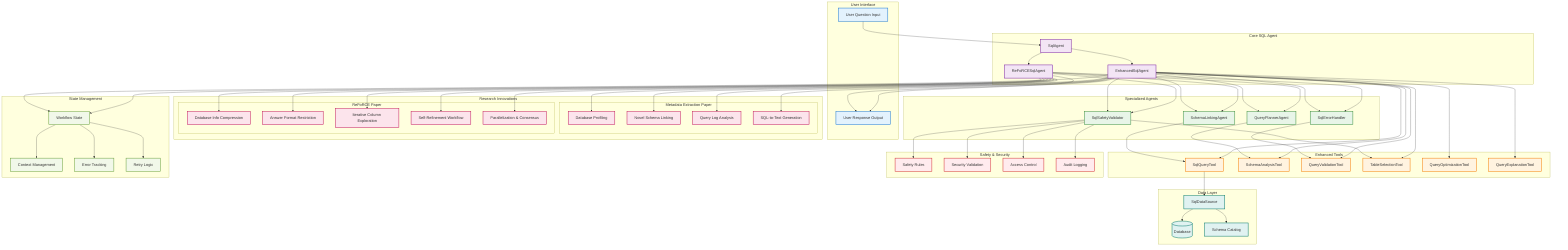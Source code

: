 graph TB
    subgraph "User Interface"
        UI[User Question Input]
        UR[User Response Output]
    end
    
    subgraph "Core SQL Agent"
        SA[SqlAgent]
        ESA[EnhancedSqlAgent]
        RSA[ReFoRCESqlAgent]
    end
    
    subgraph "Specialized Agents"
        SLA[SchemaLinkingAgent]
        QPA[QueryPlannerAgent]
        SEH[SqlErrorHandler]
        SSV[SqlSafetyValidator]
    end
    
    subgraph "Enhanced Tools"
        SQT[SqlQueryTool]
        SAT[SchemaAnalysisTool]
        QVT[QueryValidationTool]
        TST[TableSelectionTool]
        QOT[QueryOptimizationTool]
        QET[QueryExplanationTool]
    end
    
    subgraph "Research Innovations"
        subgraph "Metadata Extraction Paper"
            DBP[Database Profiling]
            NSL[Novel Schema Linking]
            QLA[Query Log Analysis]
            STG[SQL-to-Text Generation]
        end
        
        subgraph "ReFoRCE Paper"
            DIC[Database Info Compression]
            AFR[Answer Format Restriction]
            ICE[Iterative Column Exploration]
            SRW[Self-Refinement Workflow]
            PVC[Parallelization & Consensus]
        end
    end
    
    subgraph "Data Layer"
        DS[SqlDataSource]
        DB[(Database)]
        SC[Schema Catalog]
    end
    
    subgraph "Safety & Security"
        SFR[Safety Rules]
        SEC[Security Validation]
        ACL[Access Control]
        AUD[Audit Logging]
    end
    
    subgraph "State Management"
        WFS[Workflow State]
        CTX[Context Management]
        ERR[Error Tracking]
        RET[Retry Logic]
    end
    
    %% Connections
    UI --> SA
    SA --> ESA
    SA --> RSA
    
    ESA --> SLA
    ESA --> QPA
    ESA --> SEH
    ESA --> SSV
    
    RSA --> SLA
    RSA --> QPA
    RSA --> SEH
    RSA --> SSV
    
    SLA --> SQT
    QPA --> SAT
    SEH --> QVT
    SSV --> TST
    
    ESA --> SQT
    ESA --> SAT
    ESA --> QVT
    ESA --> TST
    ESA --> QOT
    ESA --> QET
    
    RSA --> DIC
    RSA --> AFR
    RSA --> ICE
    RSA --> SRW
    RSA --> PVC
    
    ESA --> DBP
    ESA --> NSL
    ESA --> QLA
    ESA --> STG
    
    SQT --> DS
    DS --> DB
    DS --> SC
    
    SSV --> SFR
    SSV --> SEC
    SSV --> ACL
    SSV --> AUD
    
    ESA --> WFS
    RSA --> WFS
    WFS --> CTX
    WFS --> ERR
    WFS --> RET
    
    ESA --> UR
    RSA --> UR
    
    %% Styling
    classDef userLayer fill:#e3f2fd,stroke:#1976d2,stroke-width:2px
    classDef coreAgent fill:#f3e5f5,stroke:#7b1fa2,stroke-width:2px
    classDef specialized fill:#e8f5e8,stroke:#388e3c,stroke-width:2px
    classDef tools fill:#fff3e0,stroke:#f57c00,stroke-width:2px
    classDef research fill:#fce4ec,stroke:#c2185b,stroke-width:2px
    classDef data fill:#e0f2f1,stroke:#00796b,stroke-width:2px
    classDef safety fill:#ffebee,stroke:#d32f2f,stroke-width:2px
    classDef state fill:#f1f8e9,stroke:#689f38,stroke-width:2px
    
    class UI,UR userLayer
    class SA,ESA,RSA coreAgent
    class SLA,QPA,SEH,SSV specialized
    class SQT,SAT,QVT,TST,QOT,QET tools
    class DBP,NSL,QLA,STG,DIC,AFR,ICE,SRW,PVC research
    class DS,DB,SC data
    class SFR,SEC,ACL,AUD safety
    class WFS,CTX,ERR,RET state